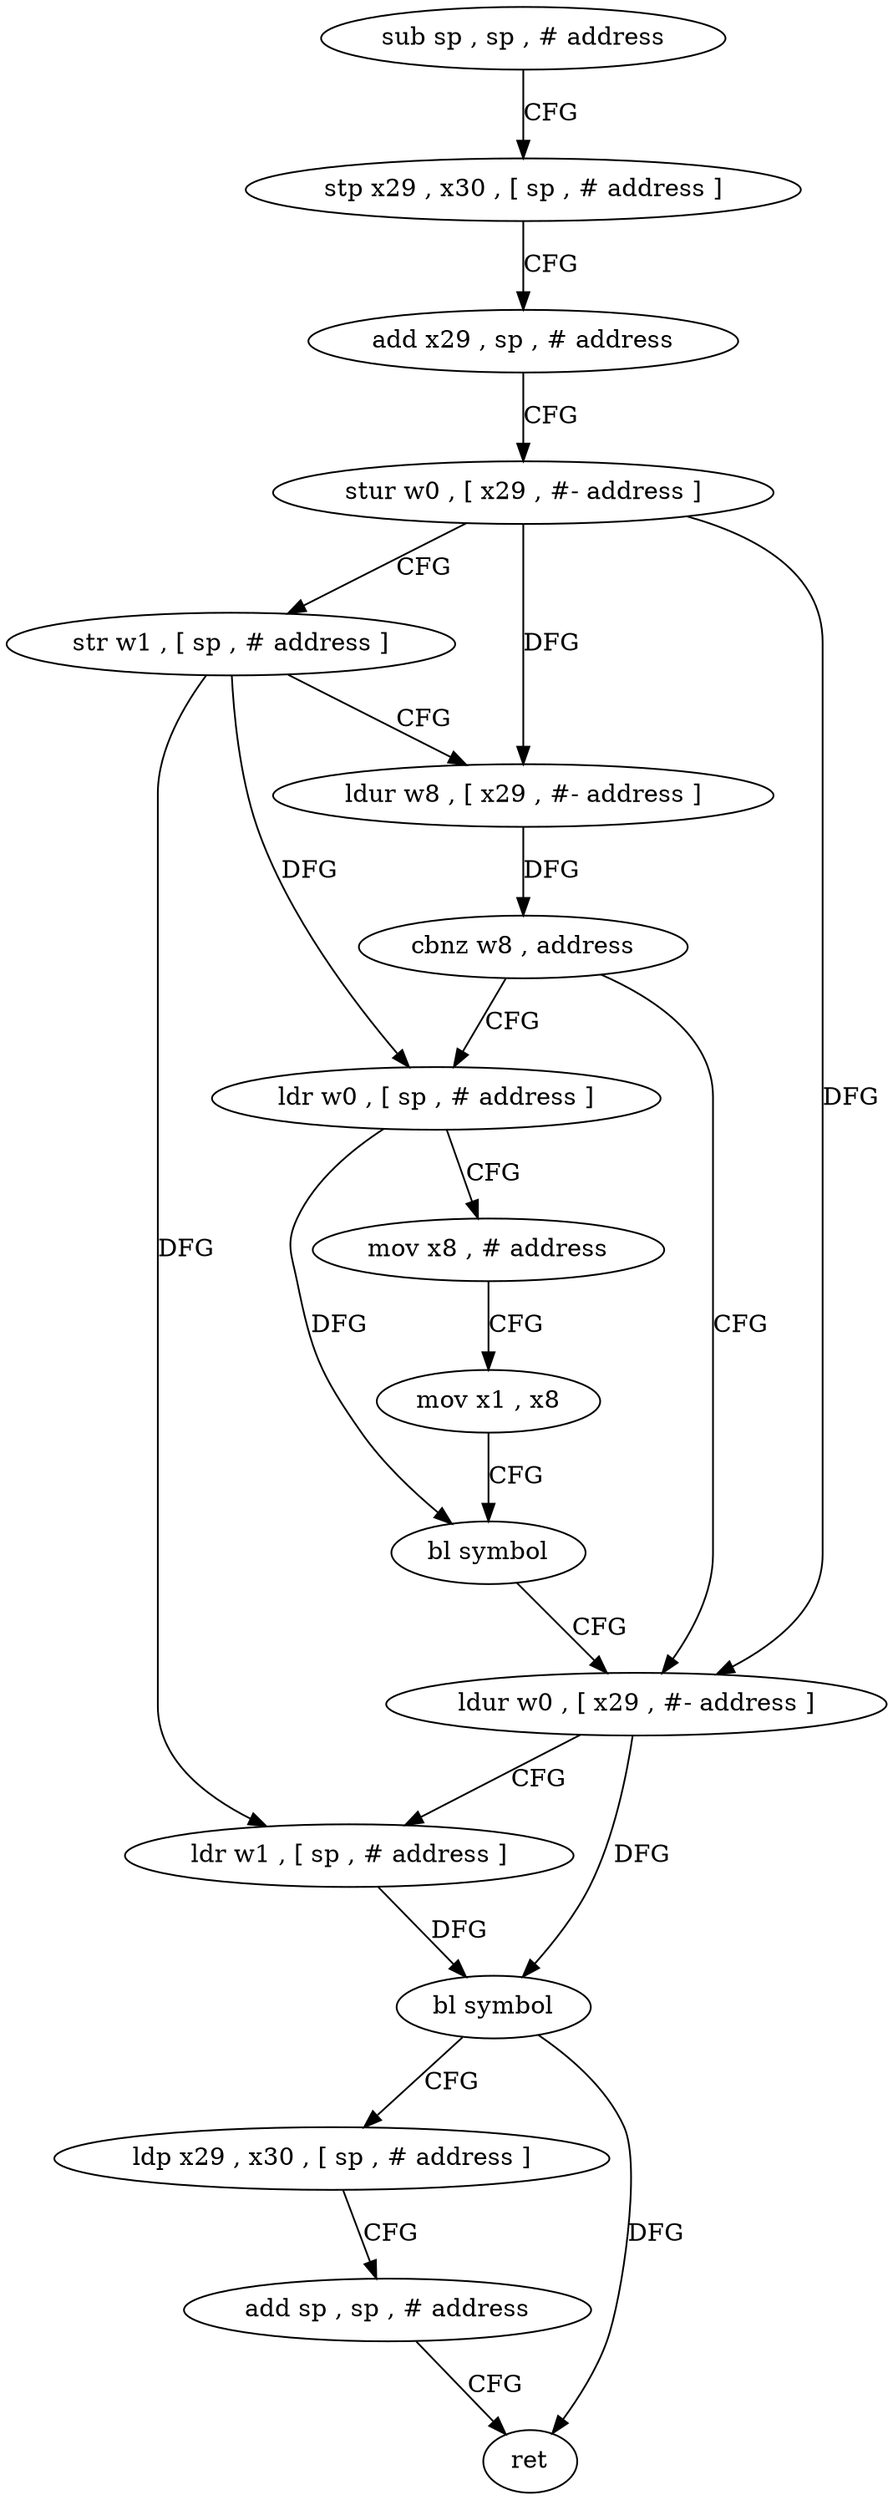 digraph "func" {
"4206364" [label = "sub sp , sp , # address" ]
"4206368" [label = "stp x29 , x30 , [ sp , # address ]" ]
"4206372" [label = "add x29 , sp , # address" ]
"4206376" [label = "stur w0 , [ x29 , #- address ]" ]
"4206380" [label = "str w1 , [ sp , # address ]" ]
"4206384" [label = "ldur w8 , [ x29 , #- address ]" ]
"4206388" [label = "cbnz w8 , address" ]
"4206408" [label = "ldur w0 , [ x29 , #- address ]" ]
"4206392" [label = "ldr w0 , [ sp , # address ]" ]
"4206412" [label = "ldr w1 , [ sp , # address ]" ]
"4206416" [label = "bl symbol" ]
"4206420" [label = "ldp x29 , x30 , [ sp , # address ]" ]
"4206424" [label = "add sp , sp , # address" ]
"4206428" [label = "ret" ]
"4206396" [label = "mov x8 , # address" ]
"4206400" [label = "mov x1 , x8" ]
"4206404" [label = "bl symbol" ]
"4206364" -> "4206368" [ label = "CFG" ]
"4206368" -> "4206372" [ label = "CFG" ]
"4206372" -> "4206376" [ label = "CFG" ]
"4206376" -> "4206380" [ label = "CFG" ]
"4206376" -> "4206384" [ label = "DFG" ]
"4206376" -> "4206408" [ label = "DFG" ]
"4206380" -> "4206384" [ label = "CFG" ]
"4206380" -> "4206412" [ label = "DFG" ]
"4206380" -> "4206392" [ label = "DFG" ]
"4206384" -> "4206388" [ label = "DFG" ]
"4206388" -> "4206408" [ label = "CFG" ]
"4206388" -> "4206392" [ label = "CFG" ]
"4206408" -> "4206412" [ label = "CFG" ]
"4206408" -> "4206416" [ label = "DFG" ]
"4206392" -> "4206396" [ label = "CFG" ]
"4206392" -> "4206404" [ label = "DFG" ]
"4206412" -> "4206416" [ label = "DFG" ]
"4206416" -> "4206420" [ label = "CFG" ]
"4206416" -> "4206428" [ label = "DFG" ]
"4206420" -> "4206424" [ label = "CFG" ]
"4206424" -> "4206428" [ label = "CFG" ]
"4206396" -> "4206400" [ label = "CFG" ]
"4206400" -> "4206404" [ label = "CFG" ]
"4206404" -> "4206408" [ label = "CFG" ]
}
